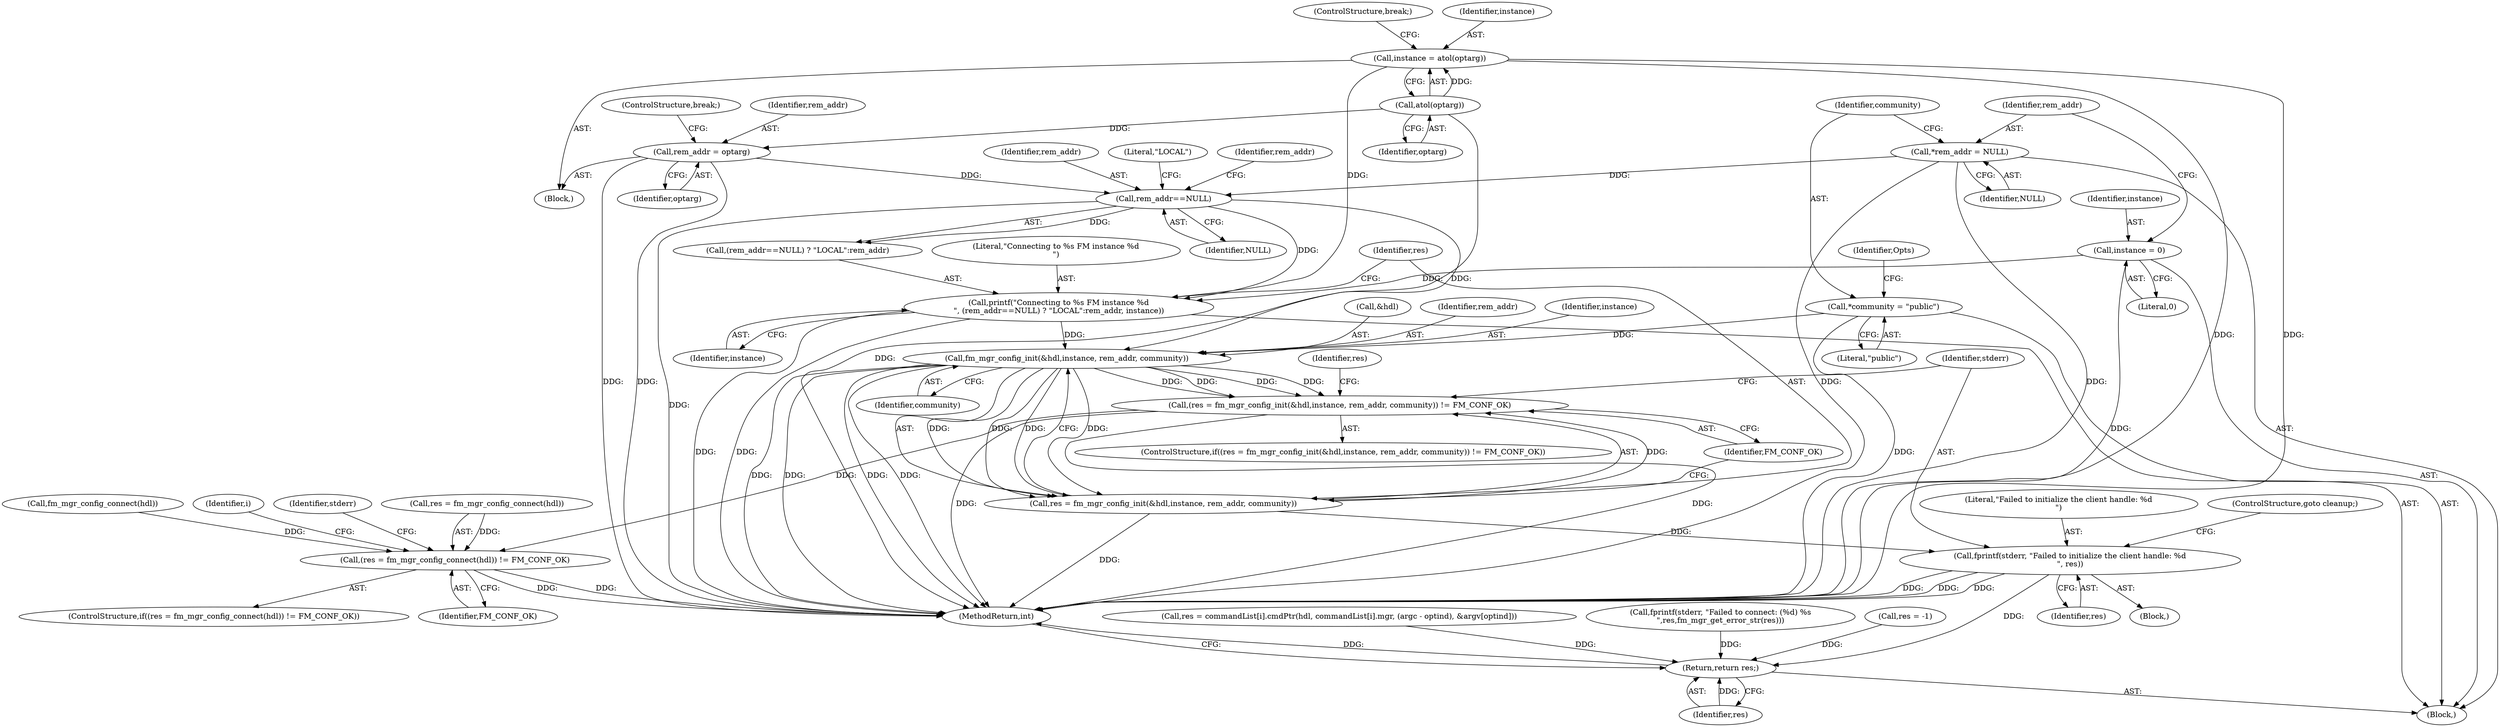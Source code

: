 digraph "0_opa-ff_c5759e7b76f5bf844be6c6641cc1b356bbc83869@pointer" {
"1000203" [label="(Call,fm_mgr_config_init(&hdl,instance, rem_addr, community))"];
"1000190" [label="(Call,printf(\"Connecting to %s FM instance %d\n\", (rem_addr==NULL) ? \"LOCAL\":rem_addr, instance))"];
"1000193" [label="(Call,rem_addr==NULL)"];
"1000157" [label="(Call,rem_addr = optarg)"];
"1000153" [label="(Call,atol(optarg))"];
"1000115" [label="(Call,*rem_addr = NULL)"];
"1000151" [label="(Call,instance = atol(optarg))"];
"1000110" [label="(Call,instance = 0)"];
"1000119" [label="(Call,*community = \"public\")"];
"1000200" [label="(Call,(res = fm_mgr_config_init(&hdl,instance, rem_addr, community)) != FM_CONF_OK)"];
"1000217" [label="(Call,(res = fm_mgr_config_connect(hdl)) != FM_CONF_OK)"];
"1000201" [label="(Call,res = fm_mgr_config_init(&hdl,instance, rem_addr, community))"];
"1000211" [label="(Call,fprintf(stderr, \"Failed to initialize the client handle: %d\n\", res))"];
"1000344" [label="(Return,return res;)"];
"1000214" [label="(Identifier,res)"];
"1000193" [label="(Call,rem_addr==NULL)"];
"1000199" [label="(ControlStructure,if((res = fm_mgr_config_init(&hdl,instance, rem_addr, community)) != FM_CONF_OK))"];
"1000219" [label="(Identifier,res)"];
"1000218" [label="(Call,res = fm_mgr_config_connect(hdl))"];
"1000217" [label="(Call,(res = fm_mgr_config_connect(hdl)) != FM_CONF_OK)"];
"1000213" [label="(Literal,\"Failed to initialize the client handle: %d\n\")"];
"1000211" [label="(Call,fprintf(stderr, \"Failed to initialize the client handle: %d\n\", res))"];
"1000111" [label="(Identifier,instance)"];
"1000200" [label="(Call,(res = fm_mgr_config_init(&hdl,instance, rem_addr, community)) != FM_CONF_OK)"];
"1000119" [label="(Call,*community = \"public\")"];
"1000158" [label="(Identifier,rem_addr)"];
"1000207" [label="(Identifier,rem_addr)"];
"1000202" [label="(Identifier,res)"];
"1000216" [label="(ControlStructure,if((res = fm_mgr_config_connect(hdl)) != FM_CONF_OK))"];
"1000160" [label="(ControlStructure,break;)"];
"1000208" [label="(Identifier,community)"];
"1000212" [label="(Identifier,stderr)"];
"1000159" [label="(Identifier,optarg)"];
"1000203" [label="(Call,fm_mgr_config_init(&hdl,instance, rem_addr, community))"];
"1000345" [label="(Identifier,res)"];
"1000120" [label="(Identifier,community)"];
"1000224" [label="(Call,fprintf(stderr, \"Failed to connect: (%d) %s\n\",res,fm_mgr_get_error_str(res)))"];
"1000201" [label="(Call,res = fm_mgr_config_init(&hdl,instance, rem_addr, community))"];
"1000157" [label="(Call,rem_addr = optarg)"];
"1000210" [label="(Block,)"];
"1000115" [label="(Call,*rem_addr = NULL)"];
"1000155" [label="(ControlStructure,break;)"];
"1000104" [label="(Block,)"];
"1000206" [label="(Identifier,instance)"];
"1000346" [label="(MethodReturn,int)"];
"1000220" [label="(Call,fm_mgr_config_connect(hdl))"];
"1000117" [label="(Identifier,NULL)"];
"1000141" [label="(Block,)"];
"1000110" [label="(Call,instance = 0)"];
"1000215" [label="(ControlStructure,goto cleanup;)"];
"1000252" [label="(Call,res = commandList[i].cmdPtr(hdl, commandList[i].mgr, (argc - optind), &argv[optind]))"];
"1000198" [label="(Identifier,instance)"];
"1000222" [label="(Identifier,FM_CONF_OK)"];
"1000233" [label="(Identifier,i)"];
"1000209" [label="(Identifier,FM_CONF_OK)"];
"1000277" [label="(Call,res = -1)"];
"1000116" [label="(Identifier,rem_addr)"];
"1000192" [label="(Call,(rem_addr==NULL) ? \"LOCAL\":rem_addr)"];
"1000191" [label="(Literal,\"Connecting to %s FM instance %d\n\")"];
"1000196" [label="(Literal,\"LOCAL\")"];
"1000344" [label="(Return,return res;)"];
"1000190" [label="(Call,printf(\"Connecting to %s FM instance %d\n\", (rem_addr==NULL) ? \"LOCAL\":rem_addr, instance))"];
"1000152" [label="(Identifier,instance)"];
"1000225" [label="(Identifier,stderr)"];
"1000204" [label="(Call,&hdl)"];
"1000127" [label="(Identifier,Opts)"];
"1000154" [label="(Identifier,optarg)"];
"1000112" [label="(Literal,0)"];
"1000197" [label="(Identifier,rem_addr)"];
"1000121" [label="(Literal,\"public\")"];
"1000195" [label="(Identifier,NULL)"];
"1000153" [label="(Call,atol(optarg))"];
"1000194" [label="(Identifier,rem_addr)"];
"1000151" [label="(Call,instance = atol(optarg))"];
"1000203" -> "1000201"  [label="AST: "];
"1000203" -> "1000208"  [label="CFG: "];
"1000204" -> "1000203"  [label="AST: "];
"1000206" -> "1000203"  [label="AST: "];
"1000207" -> "1000203"  [label="AST: "];
"1000208" -> "1000203"  [label="AST: "];
"1000201" -> "1000203"  [label="CFG: "];
"1000203" -> "1000346"  [label="DDG: "];
"1000203" -> "1000346"  [label="DDG: "];
"1000203" -> "1000346"  [label="DDG: "];
"1000203" -> "1000346"  [label="DDG: "];
"1000203" -> "1000200"  [label="DDG: "];
"1000203" -> "1000200"  [label="DDG: "];
"1000203" -> "1000200"  [label="DDG: "];
"1000203" -> "1000200"  [label="DDG: "];
"1000203" -> "1000201"  [label="DDG: "];
"1000203" -> "1000201"  [label="DDG: "];
"1000203" -> "1000201"  [label="DDG: "];
"1000203" -> "1000201"  [label="DDG: "];
"1000190" -> "1000203"  [label="DDG: "];
"1000193" -> "1000203"  [label="DDG: "];
"1000119" -> "1000203"  [label="DDG: "];
"1000190" -> "1000104"  [label="AST: "];
"1000190" -> "1000198"  [label="CFG: "];
"1000191" -> "1000190"  [label="AST: "];
"1000192" -> "1000190"  [label="AST: "];
"1000198" -> "1000190"  [label="AST: "];
"1000202" -> "1000190"  [label="CFG: "];
"1000190" -> "1000346"  [label="DDG: "];
"1000190" -> "1000346"  [label="DDG: "];
"1000193" -> "1000190"  [label="DDG: "];
"1000151" -> "1000190"  [label="DDG: "];
"1000110" -> "1000190"  [label="DDG: "];
"1000193" -> "1000192"  [label="AST: "];
"1000193" -> "1000195"  [label="CFG: "];
"1000194" -> "1000193"  [label="AST: "];
"1000195" -> "1000193"  [label="AST: "];
"1000196" -> "1000193"  [label="CFG: "];
"1000197" -> "1000193"  [label="CFG: "];
"1000193" -> "1000346"  [label="DDG: "];
"1000157" -> "1000193"  [label="DDG: "];
"1000115" -> "1000193"  [label="DDG: "];
"1000193" -> "1000192"  [label="DDG: "];
"1000157" -> "1000141"  [label="AST: "];
"1000157" -> "1000159"  [label="CFG: "];
"1000158" -> "1000157"  [label="AST: "];
"1000159" -> "1000157"  [label="AST: "];
"1000160" -> "1000157"  [label="CFG: "];
"1000157" -> "1000346"  [label="DDG: "];
"1000157" -> "1000346"  [label="DDG: "];
"1000153" -> "1000157"  [label="DDG: "];
"1000153" -> "1000151"  [label="AST: "];
"1000153" -> "1000154"  [label="CFG: "];
"1000154" -> "1000153"  [label="AST: "];
"1000151" -> "1000153"  [label="CFG: "];
"1000153" -> "1000346"  [label="DDG: "];
"1000153" -> "1000151"  [label="DDG: "];
"1000115" -> "1000104"  [label="AST: "];
"1000115" -> "1000117"  [label="CFG: "];
"1000116" -> "1000115"  [label="AST: "];
"1000117" -> "1000115"  [label="AST: "];
"1000120" -> "1000115"  [label="CFG: "];
"1000115" -> "1000346"  [label="DDG: "];
"1000115" -> "1000346"  [label="DDG: "];
"1000151" -> "1000141"  [label="AST: "];
"1000152" -> "1000151"  [label="AST: "];
"1000155" -> "1000151"  [label="CFG: "];
"1000151" -> "1000346"  [label="DDG: "];
"1000151" -> "1000346"  [label="DDG: "];
"1000110" -> "1000104"  [label="AST: "];
"1000110" -> "1000112"  [label="CFG: "];
"1000111" -> "1000110"  [label="AST: "];
"1000112" -> "1000110"  [label="AST: "];
"1000116" -> "1000110"  [label="CFG: "];
"1000110" -> "1000346"  [label="DDG: "];
"1000119" -> "1000104"  [label="AST: "];
"1000119" -> "1000121"  [label="CFG: "];
"1000120" -> "1000119"  [label="AST: "];
"1000121" -> "1000119"  [label="AST: "];
"1000127" -> "1000119"  [label="CFG: "];
"1000119" -> "1000346"  [label="DDG: "];
"1000200" -> "1000199"  [label="AST: "];
"1000200" -> "1000209"  [label="CFG: "];
"1000201" -> "1000200"  [label="AST: "];
"1000209" -> "1000200"  [label="AST: "];
"1000212" -> "1000200"  [label="CFG: "];
"1000219" -> "1000200"  [label="CFG: "];
"1000200" -> "1000346"  [label="DDG: "];
"1000200" -> "1000346"  [label="DDG: "];
"1000201" -> "1000200"  [label="DDG: "];
"1000200" -> "1000217"  [label="DDG: "];
"1000217" -> "1000216"  [label="AST: "];
"1000217" -> "1000222"  [label="CFG: "];
"1000218" -> "1000217"  [label="AST: "];
"1000222" -> "1000217"  [label="AST: "];
"1000225" -> "1000217"  [label="CFG: "];
"1000233" -> "1000217"  [label="CFG: "];
"1000217" -> "1000346"  [label="DDG: "];
"1000217" -> "1000346"  [label="DDG: "];
"1000218" -> "1000217"  [label="DDG: "];
"1000220" -> "1000217"  [label="DDG: "];
"1000202" -> "1000201"  [label="AST: "];
"1000209" -> "1000201"  [label="CFG: "];
"1000201" -> "1000346"  [label="DDG: "];
"1000201" -> "1000211"  [label="DDG: "];
"1000211" -> "1000210"  [label="AST: "];
"1000211" -> "1000214"  [label="CFG: "];
"1000212" -> "1000211"  [label="AST: "];
"1000213" -> "1000211"  [label="AST: "];
"1000214" -> "1000211"  [label="AST: "];
"1000215" -> "1000211"  [label="CFG: "];
"1000211" -> "1000346"  [label="DDG: "];
"1000211" -> "1000346"  [label="DDG: "];
"1000211" -> "1000346"  [label="DDG: "];
"1000211" -> "1000344"  [label="DDG: "];
"1000344" -> "1000104"  [label="AST: "];
"1000344" -> "1000345"  [label="CFG: "];
"1000345" -> "1000344"  [label="AST: "];
"1000346" -> "1000344"  [label="CFG: "];
"1000344" -> "1000346"  [label="DDG: "];
"1000345" -> "1000344"  [label="DDG: "];
"1000224" -> "1000344"  [label="DDG: "];
"1000252" -> "1000344"  [label="DDG: "];
"1000277" -> "1000344"  [label="DDG: "];
}
